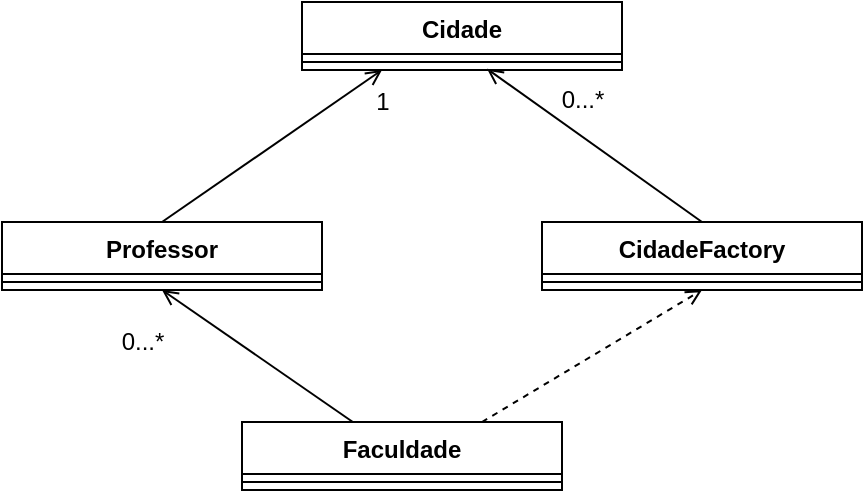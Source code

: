 <mxfile version="20.5.3" type="device"><diagram id="xDDtUEQYlhcpUIMxMZRM" name="Página-1"><mxGraphModel dx="1038" dy="571" grid="1" gridSize="10" guides="1" tooltips="1" connect="1" arrows="1" fold="1" page="1" pageScale="1" pageWidth="827" pageHeight="1169" math="0" shadow="0"><root><mxCell id="0"/><mxCell id="1" parent="0"/><mxCell id="npwzToPvOjNM075ijzqR-1" value="Cidade" style="swimlane;fontStyle=1;align=center;verticalAlign=top;childLayout=stackLayout;horizontal=1;startSize=26;horizontalStack=0;resizeParent=1;resizeParentMax=0;resizeLast=0;collapsible=1;marginBottom=0;" vertex="1" parent="1"><mxGeometry x="320" y="240" width="160" height="34" as="geometry"/></mxCell><mxCell id="npwzToPvOjNM075ijzqR-3" value="" style="line;strokeWidth=1;fillColor=none;align=left;verticalAlign=middle;spacingTop=-1;spacingLeft=3;spacingRight=3;rotatable=0;labelPosition=right;points=[];portConstraint=eastwest;strokeColor=inherit;" vertex="1" parent="npwzToPvOjNM075ijzqR-1"><mxGeometry y="26" width="160" height="8" as="geometry"/></mxCell><mxCell id="npwzToPvOjNM075ijzqR-14" style="edgeStyle=none;rounded=0;orthogonalLoop=1;jettySize=auto;html=1;exitX=0.5;exitY=0;exitDx=0;exitDy=0;entryX=0.578;entryY=0.925;entryDx=0;entryDy=0;entryPerimeter=0;endArrow=open;endFill=0;" edge="1" parent="1" source="npwzToPvOjNM075ijzqR-5" target="npwzToPvOjNM075ijzqR-3"><mxGeometry relative="1" as="geometry"/></mxCell><mxCell id="npwzToPvOjNM075ijzqR-5" value="CidadeFactory" style="swimlane;fontStyle=1;align=center;verticalAlign=top;childLayout=stackLayout;horizontal=1;startSize=26;horizontalStack=0;resizeParent=1;resizeParentMax=0;resizeLast=0;collapsible=1;marginBottom=0;" vertex="1" parent="1"><mxGeometry x="440" y="350" width="160" height="34" as="geometry"/></mxCell><mxCell id="npwzToPvOjNM075ijzqR-6" value="" style="line;strokeWidth=1;fillColor=none;align=left;verticalAlign=middle;spacingTop=-1;spacingLeft=3;spacingRight=3;rotatable=0;labelPosition=right;points=[];portConstraint=eastwest;strokeColor=inherit;" vertex="1" parent="npwzToPvOjNM075ijzqR-5"><mxGeometry y="26" width="160" height="8" as="geometry"/></mxCell><mxCell id="npwzToPvOjNM075ijzqR-11" style="rounded=0;orthogonalLoop=1;jettySize=auto;html=1;entryX=0.5;entryY=1;entryDx=0;entryDy=0;endArrow=open;endFill=0;" edge="1" parent="1" source="npwzToPvOjNM075ijzqR-7" target="npwzToPvOjNM075ijzqR-9"><mxGeometry relative="1" as="geometry"/></mxCell><mxCell id="npwzToPvOjNM075ijzqR-12" style="edgeStyle=none;rounded=0;orthogonalLoop=1;jettySize=auto;html=1;exitX=0.75;exitY=0;exitDx=0;exitDy=0;entryX=0.5;entryY=1;entryDx=0;entryDy=0;endArrow=open;endFill=0;dashed=1;" edge="1" parent="1" source="npwzToPvOjNM075ijzqR-7" target="npwzToPvOjNM075ijzqR-5"><mxGeometry relative="1" as="geometry"/></mxCell><mxCell id="npwzToPvOjNM075ijzqR-7" value="Faculdade" style="swimlane;fontStyle=1;align=center;verticalAlign=top;childLayout=stackLayout;horizontal=1;startSize=26;horizontalStack=0;resizeParent=1;resizeParentMax=0;resizeLast=0;collapsible=1;marginBottom=0;" vertex="1" parent="1"><mxGeometry x="290" y="450" width="160" height="34" as="geometry"/></mxCell><mxCell id="npwzToPvOjNM075ijzqR-8" value="" style="line;strokeWidth=1;fillColor=none;align=left;verticalAlign=middle;spacingTop=-1;spacingLeft=3;spacingRight=3;rotatable=0;labelPosition=right;points=[];portConstraint=eastwest;strokeColor=inherit;" vertex="1" parent="npwzToPvOjNM075ijzqR-7"><mxGeometry y="26" width="160" height="8" as="geometry"/></mxCell><mxCell id="npwzToPvOjNM075ijzqR-13" style="edgeStyle=none;rounded=0;orthogonalLoop=1;jettySize=auto;html=1;exitX=0.5;exitY=0;exitDx=0;exitDy=0;entryX=0.25;entryY=1;entryDx=0;entryDy=0;endArrow=open;endFill=0;" edge="1" parent="1" source="npwzToPvOjNM075ijzqR-9" target="npwzToPvOjNM075ijzqR-1"><mxGeometry relative="1" as="geometry"/></mxCell><mxCell id="npwzToPvOjNM075ijzqR-9" value="Professor" style="swimlane;fontStyle=1;align=center;verticalAlign=top;childLayout=stackLayout;horizontal=1;startSize=26;horizontalStack=0;resizeParent=1;resizeParentMax=0;resizeLast=0;collapsible=1;marginBottom=0;" vertex="1" parent="1"><mxGeometry x="170" y="350" width="160" height="34" as="geometry"/></mxCell><mxCell id="npwzToPvOjNM075ijzqR-10" value="" style="line;strokeWidth=1;fillColor=none;align=left;verticalAlign=middle;spacingTop=-1;spacingLeft=3;spacingRight=3;rotatable=0;labelPosition=right;points=[];portConstraint=eastwest;strokeColor=inherit;" vertex="1" parent="npwzToPvOjNM075ijzqR-9"><mxGeometry y="26" width="160" height="8" as="geometry"/></mxCell><mxCell id="npwzToPvOjNM075ijzqR-15" value="0...*" style="text;html=1;align=center;verticalAlign=middle;resizable=0;points=[];autosize=1;strokeColor=none;fillColor=none;" vertex="1" parent="1"><mxGeometry x="220" y="395" width="40" height="30" as="geometry"/></mxCell><mxCell id="npwzToPvOjNM075ijzqR-16" value="0...*" style="text;html=1;align=center;verticalAlign=middle;resizable=0;points=[];autosize=1;strokeColor=none;fillColor=none;" vertex="1" parent="1"><mxGeometry x="440" y="274" width="40" height="30" as="geometry"/></mxCell><mxCell id="npwzToPvOjNM075ijzqR-17" value="1" style="text;html=1;align=center;verticalAlign=middle;resizable=0;points=[];autosize=1;strokeColor=none;fillColor=none;" vertex="1" parent="1"><mxGeometry x="345" y="275" width="30" height="30" as="geometry"/></mxCell></root></mxGraphModel></diagram></mxfile>